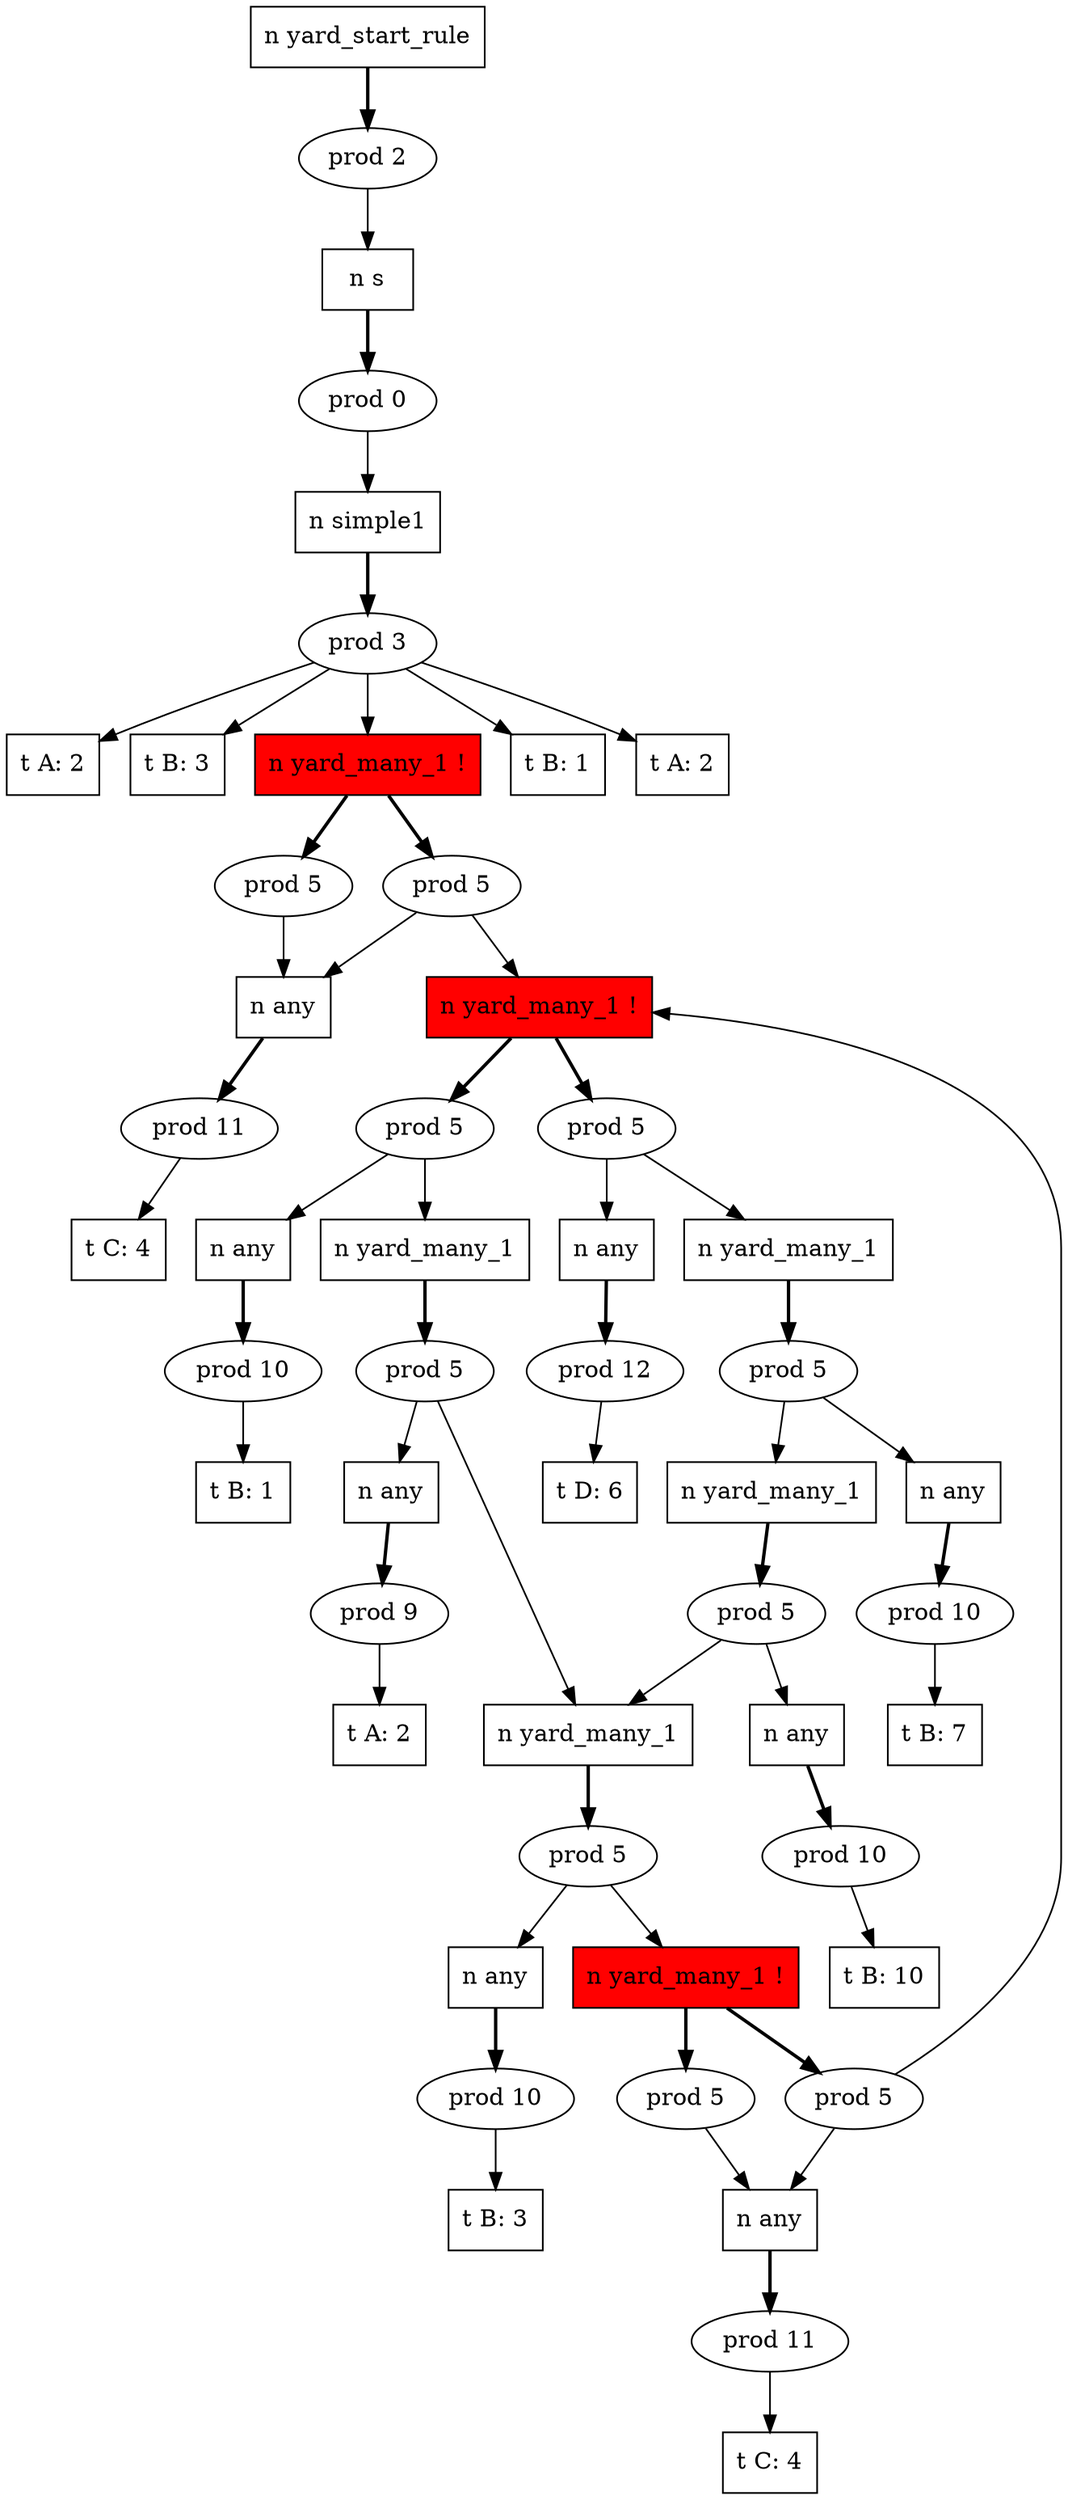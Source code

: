 digraph AST {
    17 [label="n yard_start_rule",shape=box]
    19 [label="prod 2"]
    17 -> 19 [style=bold,width=10]
    19 -> 16 []
    16 [label="n s",shape=box]
    20 [label="prod 0"]
    16 -> 20 [style=bold,width=10]
    20 -> 15 []
    15 [label="n simple1",shape=box]
    21 [label="prod 3"]
    15 -> 21 [style=bold,width=10]
    22 [label="t A: 2",shape=box]
    21 -> 22 []
    23 [label="t B: 3",shape=box]
    21 -> 23 []
    21 -> 14 []
    24 [label="t B: 1",shape=box]
    21 -> 24 []
    25 [label="t A: 2",shape=box]
    21 -> 25 []
    14 [label="n yard_many_1 !",style="filled",fillcolor=red,shape=box]
    26 [label="prod 5"]
    14 -> 26 [style=bold,width=10]
    26 -> 0 []
    27 [label="prod 5"]
    14 -> 27 [style=bold,width=10]
    27 -> 0 []
    27 -> 13 []
    13 [label="n yard_many_1 !",style="filled",fillcolor=red,shape=box]
    28 [label="prod 5"]
    13 -> 28 [style=bold,width=10]
    28 -> 10 []
    28 -> 12 []
    29 [label="prod 5"]
    13 -> 29 [style=bold,width=10]
    29 -> 1 []
    29 -> 9 []
    12 [label="n yard_many_1",shape=box]
    30 [label="prod 5"]
    12 -> 30 [style=bold,width=10]
    30 -> 11 []
    30 -> 7 []
    11 [label="n any",shape=box]
    31 [label="prod 9"]
    11 -> 31 [style=bold,width=10]
    32 [label="t A: 2",shape=box]
    31 -> 32 []
    10 [label="n any",shape=box]
    33 [label="prod 10"]
    10 -> 33 [style=bold,width=10]
    34 [label="t B: 1",shape=box]
    33 -> 34 []
    9 [label="n yard_many_1",shape=box]
    35 [label="prod 5"]
    9 -> 35 [style=bold,width=10]
    35 -> 2 []
    35 -> 8 []
    8 [label="n yard_many_1",shape=box]
    36 [label="prod 5"]
    8 -> 36 [style=bold,width=10]
    36 -> 3 []
    36 -> 7 []
    7 [label="n yard_many_1",shape=box]
    37 [label="prod 5"]
    7 -> 37 [style=bold,width=10]
    37 -> 4 []
    37 -> 6 []
    6 [label="n yard_many_1 !",style="filled",fillcolor=red,shape=box]
    38 [label="prod 5"]
    6 -> 38 [style=bold,width=10]
    38 -> 5 []
    39 [label="prod 5"]
    6 -> 39 [style=bold,width=10]
    39 -> 5 []
    39 -> 13 []
    5 [label="n any",shape=box]
    40 [label="prod 11"]
    5 -> 40 [style=bold,width=10]
    41 [label="t C: 4",shape=box]
    40 -> 41 []
    4 [label="n any",shape=box]
    42 [label="prod 10"]
    4 -> 42 [style=bold,width=10]
    43 [label="t B: 3",shape=box]
    42 -> 43 []
    3 [label="n any",shape=box]
    44 [label="prod 10"]
    3 -> 44 [style=bold,width=10]
    45 [label="t B: 10",shape=box]
    44 -> 45 []
    2 [label="n any",shape=box]
    46 [label="prod 10"]
    2 -> 46 [style=bold,width=10]
    47 [label="t B: 7",shape=box]
    46 -> 47 []
    1 [label="n any",shape=box]
    48 [label="prod 12"]
    1 -> 48 [style=bold,width=10]
    49 [label="t D: 6",shape=box]
    48 -> 49 []
    0 [label="n any",shape=box]
    50 [label="prod 11"]
    0 -> 50 [style=bold,width=10]
    51 [label="t C: 4",shape=box]
    50 -> 51 []
}
